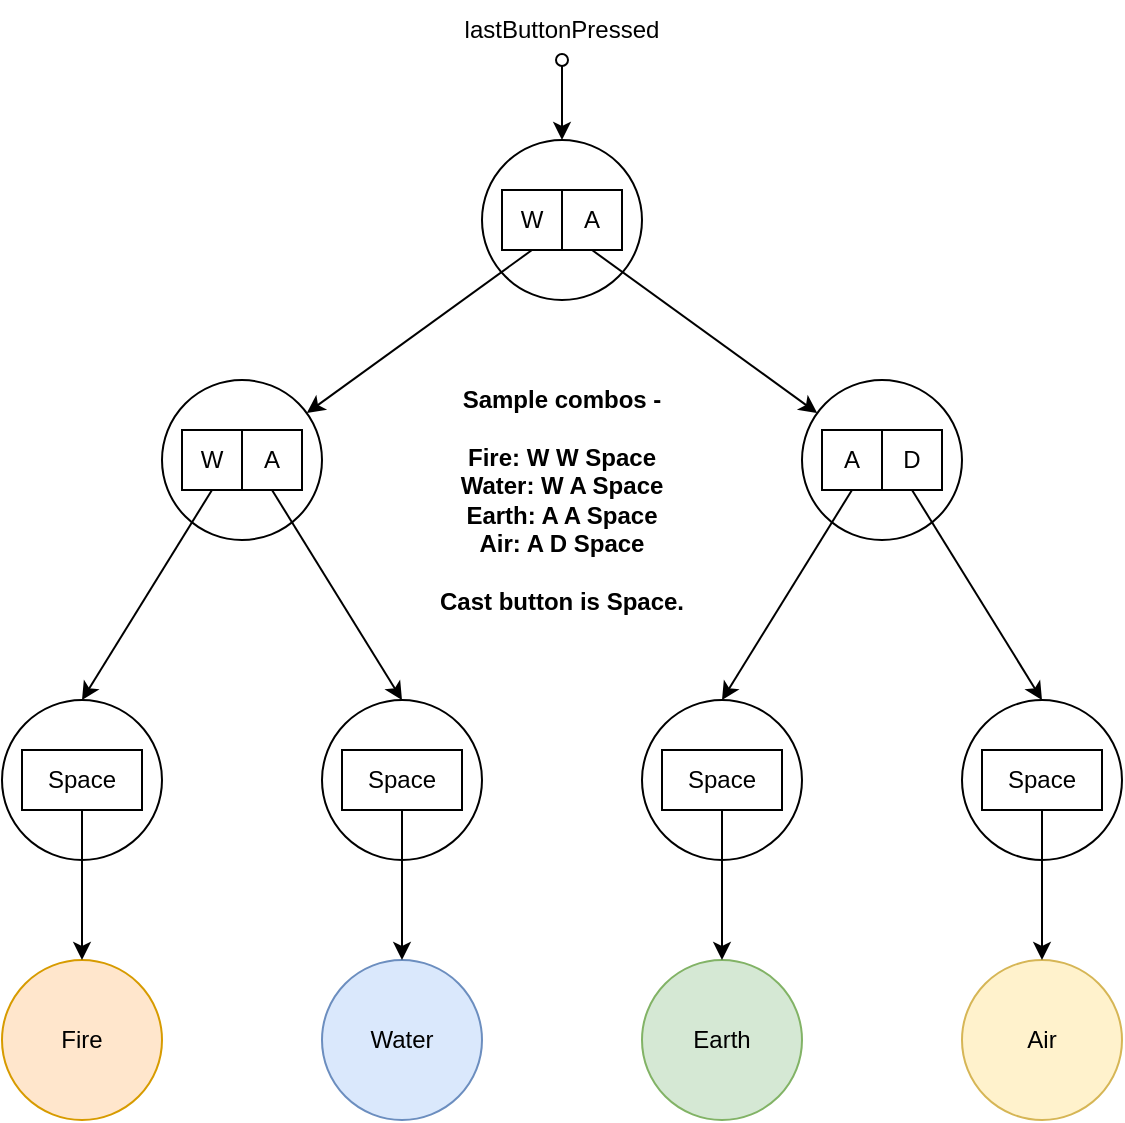 <mxfile version="16.6.1" type="device"><diagram id="OkQ-pbWBTv5woi8AxKd_" name="Page-1"><mxGraphModel dx="1422" dy="752" grid="1" gridSize="10" guides="1" tooltips="1" connect="1" arrows="1" fold="1" page="1" pageScale="1" pageWidth="850" pageHeight="1100" math="0" shadow="0"><root><mxCell id="0"/><mxCell id="1" parent="0"/><mxCell id="mqD473e3it5_sk0a5msF-7" value="" style="group" vertex="1" connectable="0" parent="1"><mxGeometry x="360" y="120" width="80" height="80" as="geometry"/></mxCell><mxCell id="mqD473e3it5_sk0a5msF-5" value="" style="ellipse;whiteSpace=wrap;html=1;aspect=fixed;" vertex="1" parent="mqD473e3it5_sk0a5msF-7"><mxGeometry width="80" height="80" as="geometry"/></mxCell><mxCell id="mqD473e3it5_sk0a5msF-4" value="" style="group" vertex="1" connectable="0" parent="mqD473e3it5_sk0a5msF-7"><mxGeometry x="10" y="25" width="60" height="30" as="geometry"/></mxCell><mxCell id="mqD473e3it5_sk0a5msF-2" value="W" style="rounded=0;whiteSpace=wrap;html=1;" vertex="1" parent="mqD473e3it5_sk0a5msF-4"><mxGeometry width="30" height="30" as="geometry"/></mxCell><mxCell id="mqD473e3it5_sk0a5msF-3" value="A" style="rounded=0;whiteSpace=wrap;html=1;" vertex="1" parent="mqD473e3it5_sk0a5msF-4"><mxGeometry x="30" width="30" height="30" as="geometry"/></mxCell><mxCell id="mqD473e3it5_sk0a5msF-9" value="" style="group" vertex="1" connectable="0" parent="1"><mxGeometry x="200" y="240" width="80" height="80" as="geometry"/></mxCell><mxCell id="mqD473e3it5_sk0a5msF-10" value="" style="ellipse;whiteSpace=wrap;html=1;aspect=fixed;" vertex="1" parent="mqD473e3it5_sk0a5msF-9"><mxGeometry width="80" height="80" as="geometry"/></mxCell><mxCell id="mqD473e3it5_sk0a5msF-11" value="" style="group" vertex="1" connectable="0" parent="mqD473e3it5_sk0a5msF-9"><mxGeometry x="10" y="25" width="60" height="30" as="geometry"/></mxCell><mxCell id="mqD473e3it5_sk0a5msF-12" value="W" style="rounded=0;whiteSpace=wrap;html=1;" vertex="1" parent="mqD473e3it5_sk0a5msF-11"><mxGeometry width="30" height="30" as="geometry"/></mxCell><mxCell id="mqD473e3it5_sk0a5msF-13" value="A" style="rounded=0;whiteSpace=wrap;html=1;" vertex="1" parent="mqD473e3it5_sk0a5msF-11"><mxGeometry x="30" width="30" height="30" as="geometry"/></mxCell><mxCell id="mqD473e3it5_sk0a5msF-14" value="" style="group" vertex="1" connectable="0" parent="1"><mxGeometry x="520" y="240" width="80" height="80" as="geometry"/></mxCell><mxCell id="mqD473e3it5_sk0a5msF-15" value="" style="ellipse;whiteSpace=wrap;html=1;aspect=fixed;" vertex="1" parent="mqD473e3it5_sk0a5msF-14"><mxGeometry width="80" height="80" as="geometry"/></mxCell><mxCell id="mqD473e3it5_sk0a5msF-16" value="" style="group" vertex="1" connectable="0" parent="mqD473e3it5_sk0a5msF-14"><mxGeometry x="10" y="25" width="60" height="30" as="geometry"/></mxCell><mxCell id="mqD473e3it5_sk0a5msF-17" value="A" style="rounded=0;whiteSpace=wrap;html=1;" vertex="1" parent="mqD473e3it5_sk0a5msF-16"><mxGeometry width="30" height="30" as="geometry"/></mxCell><mxCell id="mqD473e3it5_sk0a5msF-18" value="D" style="rounded=0;whiteSpace=wrap;html=1;" vertex="1" parent="mqD473e3it5_sk0a5msF-16"><mxGeometry x="30" width="30" height="30" as="geometry"/></mxCell><mxCell id="mqD473e3it5_sk0a5msF-20" value="" style="group" vertex="1" connectable="0" parent="1"><mxGeometry x="120" y="400" width="80" height="80" as="geometry"/></mxCell><mxCell id="mqD473e3it5_sk0a5msF-21" value="" style="ellipse;whiteSpace=wrap;html=1;aspect=fixed;" vertex="1" parent="mqD473e3it5_sk0a5msF-20"><mxGeometry width="80" height="80" as="geometry"/></mxCell><mxCell id="mqD473e3it5_sk0a5msF-23" value="Space" style="rounded=0;whiteSpace=wrap;html=1;" vertex="1" parent="mqD473e3it5_sk0a5msF-20"><mxGeometry x="10" y="25" width="60" height="30" as="geometry"/></mxCell><mxCell id="mqD473e3it5_sk0a5msF-25" value="" style="group" vertex="1" connectable="0" parent="1"><mxGeometry x="600" y="400" width="80" height="80" as="geometry"/></mxCell><mxCell id="mqD473e3it5_sk0a5msF-26" value="" style="ellipse;whiteSpace=wrap;html=1;aspect=fixed;" vertex="1" parent="mqD473e3it5_sk0a5msF-25"><mxGeometry width="80" height="80" as="geometry"/></mxCell><mxCell id="mqD473e3it5_sk0a5msF-27" value="Space" style="rounded=0;whiteSpace=wrap;html=1;" vertex="1" parent="mqD473e3it5_sk0a5msF-25"><mxGeometry x="10" y="25" width="60" height="30" as="geometry"/></mxCell><mxCell id="mqD473e3it5_sk0a5msF-28" value="" style="group" vertex="1" connectable="0" parent="1"><mxGeometry x="280" y="400" width="80" height="80" as="geometry"/></mxCell><mxCell id="mqD473e3it5_sk0a5msF-29" value="" style="ellipse;whiteSpace=wrap;html=1;aspect=fixed;" vertex="1" parent="mqD473e3it5_sk0a5msF-28"><mxGeometry width="80" height="80" as="geometry"/></mxCell><mxCell id="mqD473e3it5_sk0a5msF-30" value="Space" style="rounded=0;whiteSpace=wrap;html=1;" vertex="1" parent="mqD473e3it5_sk0a5msF-28"><mxGeometry x="10" y="25" width="60" height="30" as="geometry"/></mxCell><mxCell id="mqD473e3it5_sk0a5msF-31" value="" style="group" vertex="1" connectable="0" parent="1"><mxGeometry x="440" y="400" width="80" height="80" as="geometry"/></mxCell><mxCell id="mqD473e3it5_sk0a5msF-32" value="" style="ellipse;whiteSpace=wrap;html=1;aspect=fixed;" vertex="1" parent="mqD473e3it5_sk0a5msF-31"><mxGeometry width="80" height="80" as="geometry"/></mxCell><mxCell id="mqD473e3it5_sk0a5msF-33" value="Space" style="rounded=0;whiteSpace=wrap;html=1;" vertex="1" parent="mqD473e3it5_sk0a5msF-31"><mxGeometry x="10" y="25" width="60" height="30" as="geometry"/></mxCell><mxCell id="mqD473e3it5_sk0a5msF-37" value="&lt;div&gt;Fire&lt;/div&gt;" style="ellipse;whiteSpace=wrap;html=1;aspect=fixed;fillColor=#ffe6cc;strokeColor=#d79b00;" vertex="1" parent="1"><mxGeometry x="120" y="530" width="80" height="80" as="geometry"/></mxCell><mxCell id="mqD473e3it5_sk0a5msF-38" value="&lt;div&gt;Water&lt;/div&gt;" style="ellipse;whiteSpace=wrap;html=1;aspect=fixed;fillColor=#dae8fc;strokeColor=#6c8ebf;" vertex="1" parent="1"><mxGeometry x="280" y="530" width="80" height="80" as="geometry"/></mxCell><mxCell id="mqD473e3it5_sk0a5msF-39" value="&lt;div&gt;Earth&lt;/div&gt;" style="ellipse;whiteSpace=wrap;html=1;aspect=fixed;fillColor=#d5e8d4;strokeColor=#82b366;" vertex="1" parent="1"><mxGeometry x="440" y="530" width="80" height="80" as="geometry"/></mxCell><mxCell id="mqD473e3it5_sk0a5msF-40" value="&lt;div&gt;Air&lt;/div&gt;" style="ellipse;whiteSpace=wrap;html=1;aspect=fixed;fillColor=#fff2cc;strokeColor=#d6b656;" vertex="1" parent="1"><mxGeometry x="600" y="530" width="80" height="80" as="geometry"/></mxCell><mxCell id="mqD473e3it5_sk0a5msF-45" style="edgeStyle=none;rounded=0;orthogonalLoop=1;jettySize=auto;html=1;exitX=0.5;exitY=1;exitDx=0;exitDy=0;entryX=0.5;entryY=0;entryDx=0;entryDy=0;" edge="1" parent="1" source="mqD473e3it5_sk0a5msF-12" target="mqD473e3it5_sk0a5msF-21"><mxGeometry relative="1" as="geometry"/></mxCell><mxCell id="mqD473e3it5_sk0a5msF-47" style="edgeStyle=none;rounded=0;orthogonalLoop=1;jettySize=auto;html=1;exitX=0.5;exitY=1;exitDx=0;exitDy=0;entryX=0.5;entryY=0;entryDx=0;entryDy=0;" edge="1" parent="1" source="mqD473e3it5_sk0a5msF-13" target="mqD473e3it5_sk0a5msF-29"><mxGeometry relative="1" as="geometry"/></mxCell><mxCell id="mqD473e3it5_sk0a5msF-48" style="edgeStyle=none;rounded=0;orthogonalLoop=1;jettySize=auto;html=1;exitX=0.5;exitY=1;exitDx=0;exitDy=0;" edge="1" parent="1" source="mqD473e3it5_sk0a5msF-2" target="mqD473e3it5_sk0a5msF-10"><mxGeometry relative="1" as="geometry"/></mxCell><mxCell id="mqD473e3it5_sk0a5msF-49" style="edgeStyle=none;rounded=0;orthogonalLoop=1;jettySize=auto;html=1;exitX=0.5;exitY=1;exitDx=0;exitDy=0;" edge="1" parent="1" source="mqD473e3it5_sk0a5msF-3" target="mqD473e3it5_sk0a5msF-15"><mxGeometry relative="1" as="geometry"/></mxCell><mxCell id="mqD473e3it5_sk0a5msF-50" style="edgeStyle=none;rounded=0;orthogonalLoop=1;jettySize=auto;html=1;exitX=0.5;exitY=1;exitDx=0;exitDy=0;entryX=0.5;entryY=0;entryDx=0;entryDy=0;" edge="1" parent="1" source="mqD473e3it5_sk0a5msF-17" target="mqD473e3it5_sk0a5msF-32"><mxGeometry relative="1" as="geometry"/></mxCell><mxCell id="mqD473e3it5_sk0a5msF-51" style="edgeStyle=none;rounded=0;orthogonalLoop=1;jettySize=auto;html=1;exitX=0.5;exitY=1;exitDx=0;exitDy=0;entryX=0.5;entryY=0;entryDx=0;entryDy=0;" edge="1" parent="1" source="mqD473e3it5_sk0a5msF-18" target="mqD473e3it5_sk0a5msF-26"><mxGeometry relative="1" as="geometry"/></mxCell><mxCell id="mqD473e3it5_sk0a5msF-52" style="edgeStyle=none;rounded=0;orthogonalLoop=1;jettySize=auto;html=1;exitX=0.5;exitY=1;exitDx=0;exitDy=0;" edge="1" parent="1" source="mqD473e3it5_sk0a5msF-33" target="mqD473e3it5_sk0a5msF-39"><mxGeometry relative="1" as="geometry"/></mxCell><mxCell id="mqD473e3it5_sk0a5msF-53" style="edgeStyle=none;rounded=0;orthogonalLoop=1;jettySize=auto;html=1;exitX=0.5;exitY=1;exitDx=0;exitDy=0;" edge="1" parent="1" source="mqD473e3it5_sk0a5msF-27" target="mqD473e3it5_sk0a5msF-40"><mxGeometry relative="1" as="geometry"/></mxCell><mxCell id="mqD473e3it5_sk0a5msF-54" style="edgeStyle=none;rounded=0;orthogonalLoop=1;jettySize=auto;html=1;exitX=0.5;exitY=1;exitDx=0;exitDy=0;" edge="1" parent="1" source="mqD473e3it5_sk0a5msF-30" target="mqD473e3it5_sk0a5msF-38"><mxGeometry relative="1" as="geometry"/></mxCell><mxCell id="mqD473e3it5_sk0a5msF-55" style="edgeStyle=none;rounded=0;orthogonalLoop=1;jettySize=auto;html=1;exitX=0.5;exitY=1;exitDx=0;exitDy=0;" edge="1" parent="1" source="mqD473e3it5_sk0a5msF-23" target="mqD473e3it5_sk0a5msF-37"><mxGeometry relative="1" as="geometry"/></mxCell><mxCell id="mqD473e3it5_sk0a5msF-56" value="&lt;div&gt;Sample combos -&lt;/div&gt;&lt;div&gt;&lt;br&gt;&lt;/div&gt;&lt;div&gt;Fire: W W Space&lt;/div&gt;&lt;div&gt;Water: W A Space&lt;/div&gt;&lt;div&gt;Earth: A A Space&lt;/div&gt;&lt;div&gt;Air: A D Space&lt;br&gt;&lt;/div&gt;&lt;div&gt;&lt;br&gt;&lt;/div&gt;&lt;div&gt;Cast button is Space.&lt;br&gt;&lt;/div&gt;" style="text;html=1;strokeColor=none;fillColor=none;align=center;verticalAlign=middle;whiteSpace=wrap;rounded=0;fontStyle=1" vertex="1" parent="1"><mxGeometry x="335" y="240" width="130" height="120" as="geometry"/></mxCell><mxCell id="mqD473e3it5_sk0a5msF-60" style="edgeStyle=none;rounded=0;orthogonalLoop=1;jettySize=auto;html=1;startArrow=oval;startFill=0;" edge="1" parent="1" source="mqD473e3it5_sk0a5msF-59" target="mqD473e3it5_sk0a5msF-5"><mxGeometry relative="1" as="geometry"/></mxCell><mxCell id="mqD473e3it5_sk0a5msF-59" value="lastButtonPressed" style="text;html=1;strokeColor=none;fillColor=none;align=center;verticalAlign=middle;whiteSpace=wrap;rounded=0;" vertex="1" parent="1"><mxGeometry x="340" y="50" width="120" height="30" as="geometry"/></mxCell></root></mxGraphModel></diagram></mxfile>